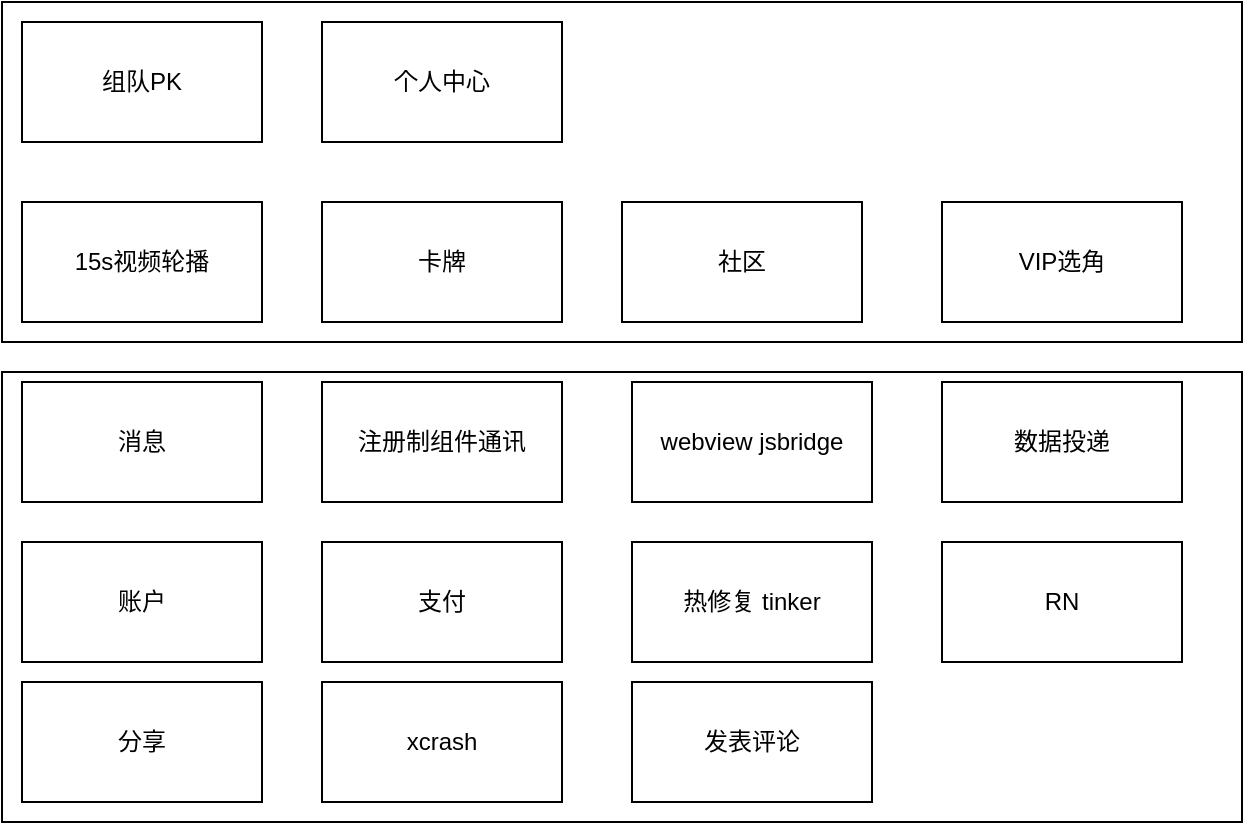 <mxfile version="12.2.6" type="github" pages="1">
  <diagram id="j1-LDET8rls20Wv6w2DN" name="第 1 页">
    <mxGraphModel dx="932" dy="538" grid="1" gridSize="10" guides="1" tooltips="1" connect="1" arrows="1" fold="1" page="1" pageScale="1" pageWidth="850" pageHeight="1100" math="0" shadow="0">
      <root>
        <mxCell id="0"/>
        <mxCell id="1" parent="0"/>
        <mxCell id="OJRDX98korGpdsTEZYuh-16" value="" style="rounded=0;whiteSpace=wrap;html=1;" parent="1" vertex="1">
          <mxGeometry x="50" y="50" width="620" height="170" as="geometry"/>
        </mxCell>
        <mxCell id="OJRDX98korGpdsTEZYuh-17" value="" style="rounded=0;whiteSpace=wrap;html=1;" parent="1" vertex="1">
          <mxGeometry x="50" y="235" width="620" height="225" as="geometry"/>
        </mxCell>
        <mxCell id="OJRDX98korGpdsTEZYuh-5" value="账户" style="rounded=0;whiteSpace=wrap;html=1;" parent="1" vertex="1">
          <mxGeometry x="60" y="320" width="120" height="60" as="geometry"/>
        </mxCell>
        <mxCell id="OJRDX98korGpdsTEZYuh-6" value="支付" style="rounded=0;whiteSpace=wrap;html=1;" parent="1" vertex="1">
          <mxGeometry x="210" y="320" width="120" height="60" as="geometry"/>
        </mxCell>
        <mxCell id="OJRDX98korGpdsTEZYuh-7" value="热修复 tinker" style="rounded=0;whiteSpace=wrap;html=1;" parent="1" vertex="1">
          <mxGeometry x="365" y="320" width="120" height="60" as="geometry"/>
        </mxCell>
        <mxCell id="OJRDX98korGpdsTEZYuh-8" value="RN" style="rounded=0;whiteSpace=wrap;html=1;" parent="1" vertex="1">
          <mxGeometry x="520" y="320" width="120" height="60" as="geometry"/>
        </mxCell>
        <mxCell id="OJRDX98korGpdsTEZYuh-9" value="消息" style="rounded=0;whiteSpace=wrap;html=1;" parent="1" vertex="1">
          <mxGeometry x="60" y="240" width="120" height="60" as="geometry"/>
        </mxCell>
        <mxCell id="OJRDX98korGpdsTEZYuh-10" value="15s视频轮播" style="rounded=0;whiteSpace=wrap;html=1;" parent="1" vertex="1">
          <mxGeometry x="60" y="150" width="120" height="60" as="geometry"/>
        </mxCell>
        <mxCell id="OJRDX98korGpdsTEZYuh-11" value="卡牌" style="rounded=0;whiteSpace=wrap;html=1;" parent="1" vertex="1">
          <mxGeometry x="210" y="150" width="120" height="60" as="geometry"/>
        </mxCell>
        <mxCell id="OJRDX98korGpdsTEZYuh-12" value="社区" style="rounded=0;whiteSpace=wrap;html=1;" parent="1" vertex="1">
          <mxGeometry x="360" y="150" width="120" height="60" as="geometry"/>
        </mxCell>
        <mxCell id="OJRDX98korGpdsTEZYuh-13" value="注册制组件通讯" style="rounded=0;whiteSpace=wrap;html=1;" parent="1" vertex="1">
          <mxGeometry x="210" y="240" width="120" height="60" as="geometry"/>
        </mxCell>
        <mxCell id="OJRDX98korGpdsTEZYuh-14" value="VIP选角" style="rounded=0;whiteSpace=wrap;html=1;" parent="1" vertex="1">
          <mxGeometry x="520" y="150" width="120" height="60" as="geometry"/>
        </mxCell>
        <mxCell id="OJRDX98korGpdsTEZYuh-15" value="组队PK" style="rounded=0;whiteSpace=wrap;html=1;" parent="1" vertex="1">
          <mxGeometry x="60" y="60" width="120" height="60" as="geometry"/>
        </mxCell>
        <mxCell id="OJRDX98korGpdsTEZYuh-18" value="个人中心" style="rounded=0;whiteSpace=wrap;html=1;" parent="1" vertex="1">
          <mxGeometry x="210" y="60" width="120" height="60" as="geometry"/>
        </mxCell>
        <mxCell id="OJRDX98korGpdsTEZYuh-19" value="webview jsbridge" style="rounded=0;whiteSpace=wrap;html=1;" parent="1" vertex="1">
          <mxGeometry x="365" y="240" width="120" height="60" as="geometry"/>
        </mxCell>
        <mxCell id="OJRDX98korGpdsTEZYuh-20" value="数据投递" style="rounded=0;whiteSpace=wrap;html=1;" parent="1" vertex="1">
          <mxGeometry x="520" y="240" width="120" height="60" as="geometry"/>
        </mxCell>
        <mxCell id="OJRDX98korGpdsTEZYuh-21" value="分享" style="rounded=0;whiteSpace=wrap;html=1;" parent="1" vertex="1">
          <mxGeometry x="60" y="390" width="120" height="60" as="geometry"/>
        </mxCell>
        <mxCell id="f2LhMHIkjv8fJi7TV8YS-1" value="xcrash" style="rounded=0;whiteSpace=wrap;html=1;" vertex="1" parent="1">
          <mxGeometry x="210" y="390" width="120" height="60" as="geometry"/>
        </mxCell>
        <mxCell id="f2LhMHIkjv8fJi7TV8YS-2" value="发表评论" style="rounded=0;whiteSpace=wrap;html=1;" vertex="1" parent="1">
          <mxGeometry x="365" y="390" width="120" height="60" as="geometry"/>
        </mxCell>
      </root>
    </mxGraphModel>
  </diagram>
</mxfile>
